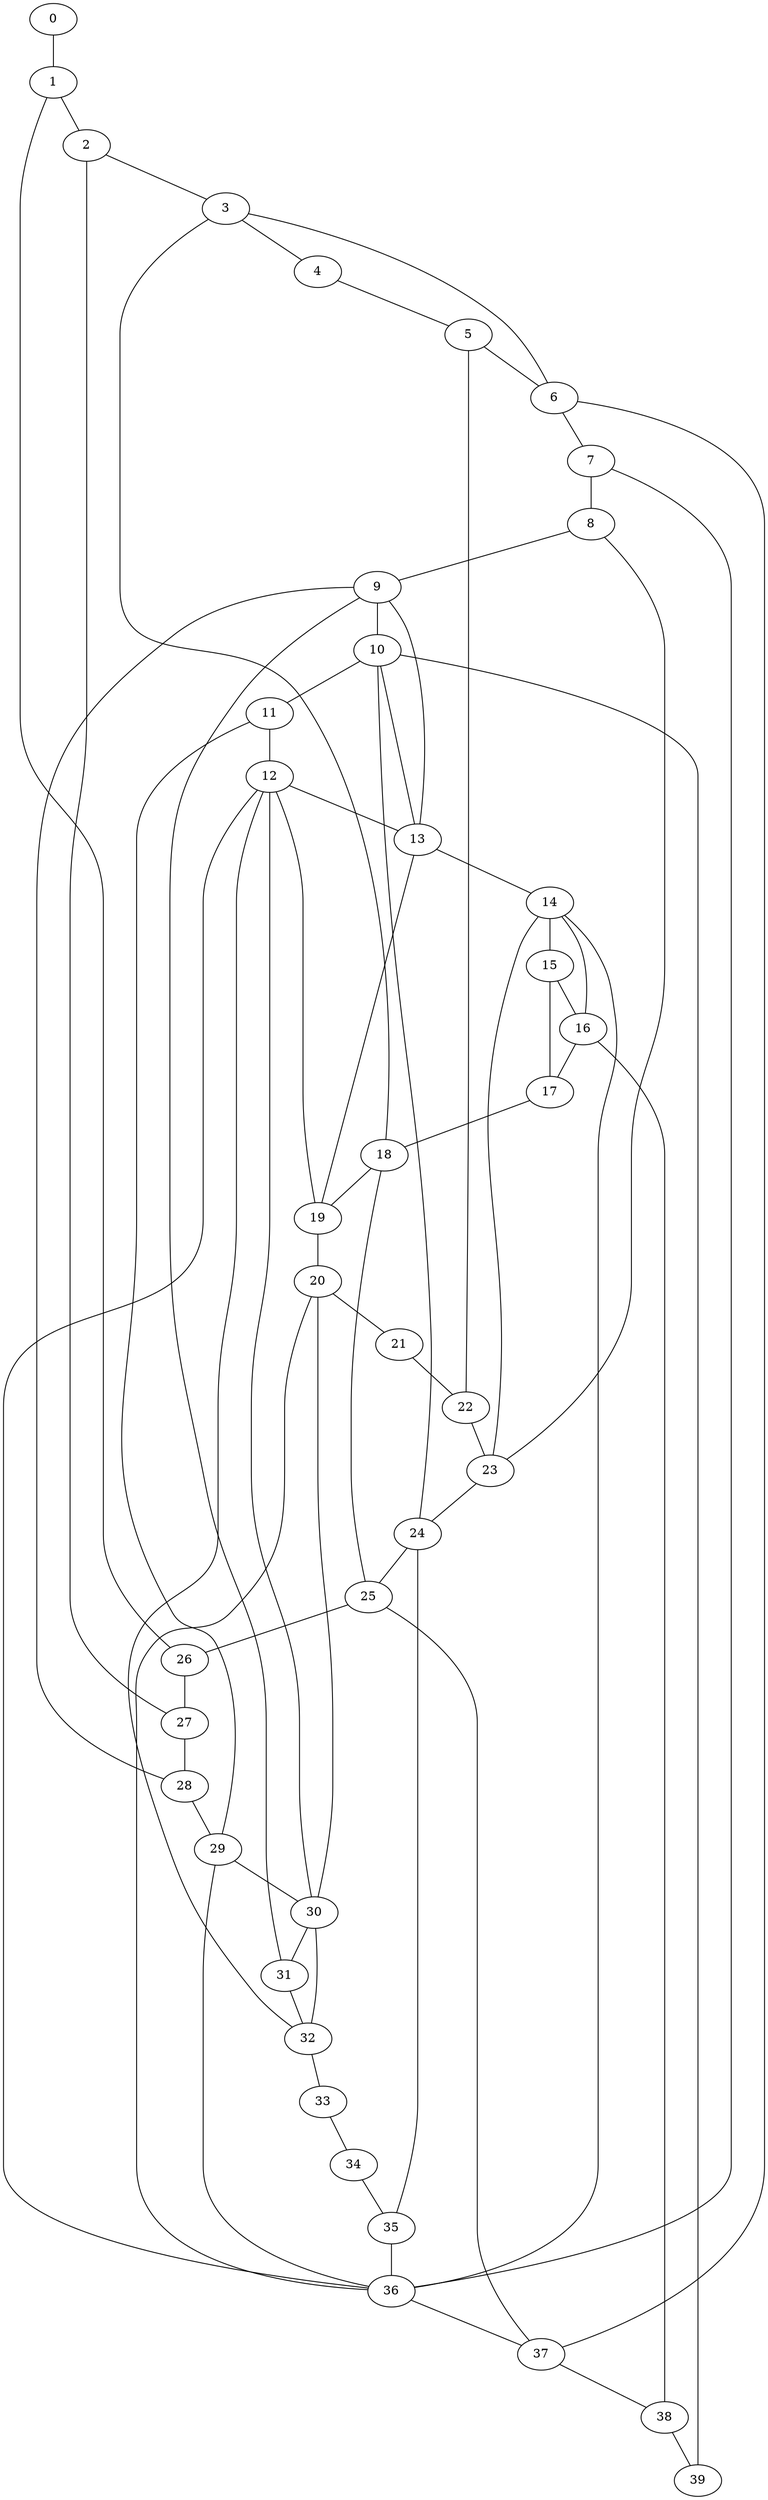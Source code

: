 
graph graphname {
    0 -- 1
1 -- 2
1 -- 26
2 -- 3
2 -- 27
3 -- 4
3 -- 6
3 -- 18
4 -- 5
5 -- 6
5 -- 22
6 -- 7
6 -- 37
7 -- 8
7 -- 36
8 -- 9
8 -- 23
9 -- 10
9 -- 31
9 -- 28
9 -- 13
10 -- 11
10 -- 39
10 -- 13
10 -- 24
11 -- 12
11 -- 29
12 -- 13
12 -- 32
12 -- 36
12 -- 19
12 -- 30
13 -- 14
13 -- 19
14 -- 15
14 -- 23
14 -- 16
14 -- 36
15 -- 16
15 -- 17
16 -- 17
16 -- 38
17 -- 18
18 -- 19
18 -- 25
19 -- 20
20 -- 21
20 -- 30
20 -- 36
21 -- 22
22 -- 23
23 -- 24
24 -- 25
24 -- 35
25 -- 26
25 -- 37
26 -- 27
27 -- 28
28 -- 29
29 -- 30
29 -- 36
30 -- 31
30 -- 32
31 -- 32
32 -- 33
33 -- 34
34 -- 35
35 -- 36
36 -- 37
37 -- 38
38 -- 39

}
